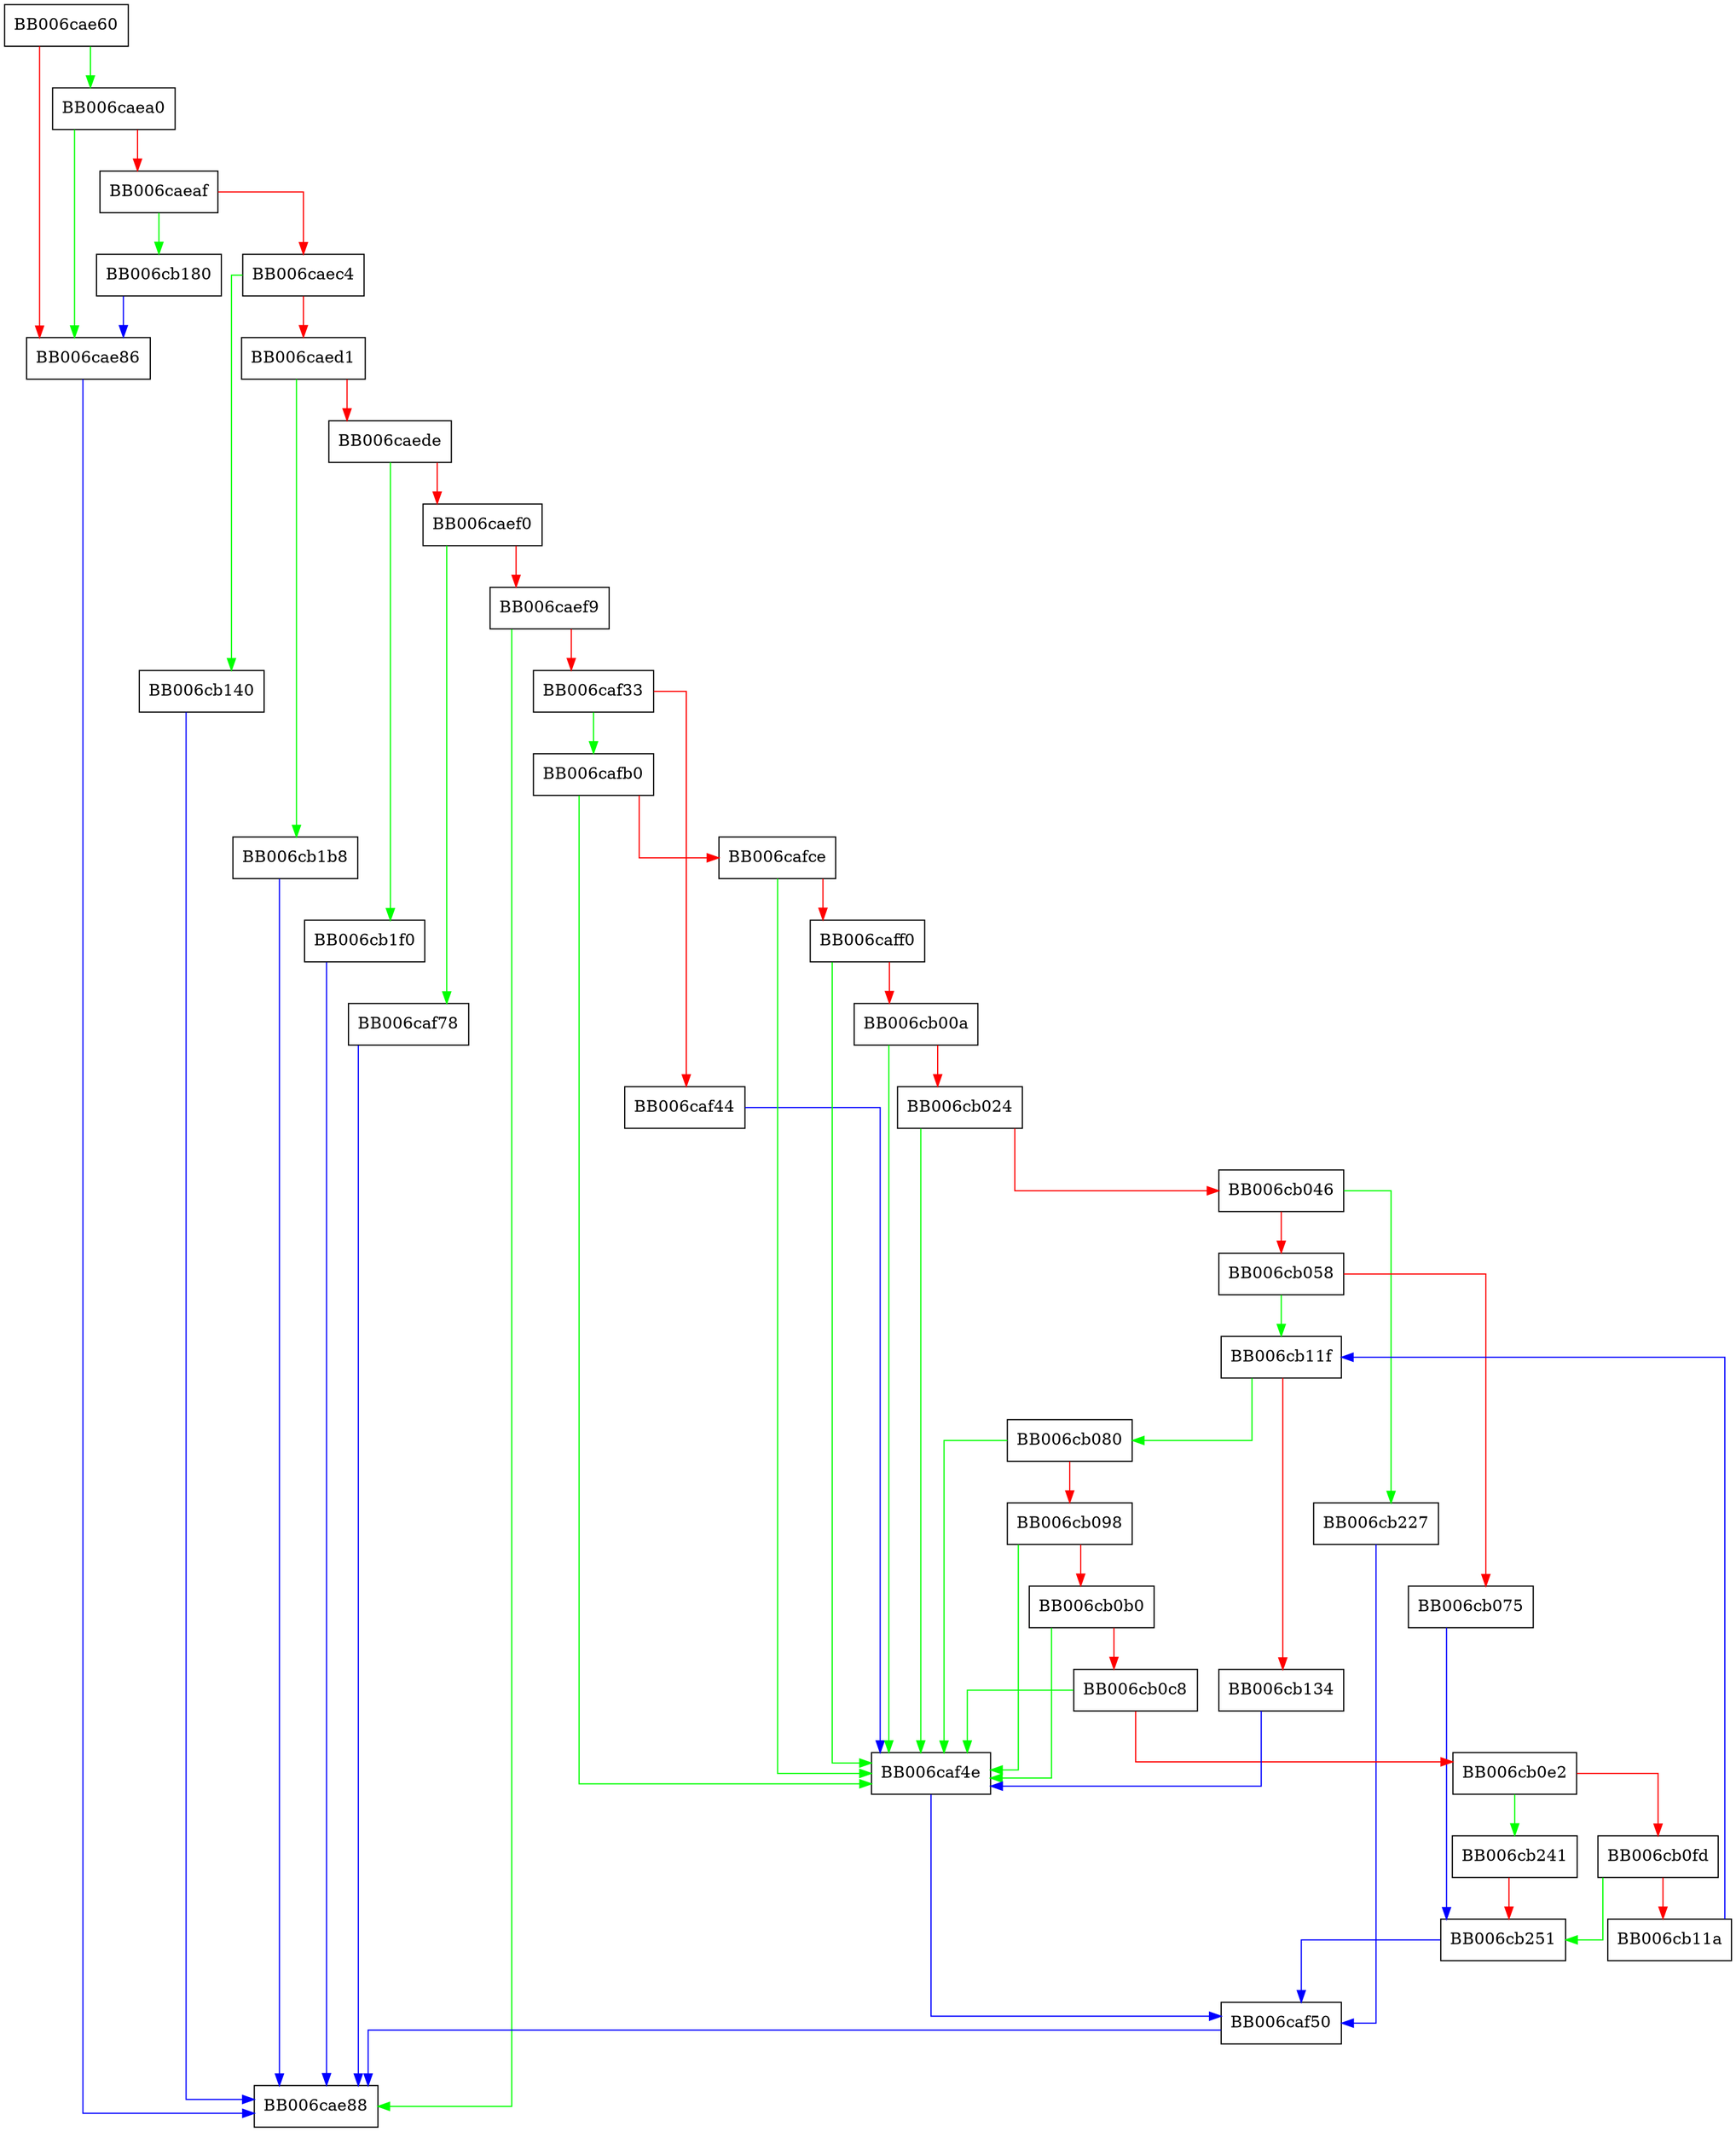 digraph kdf_sshkdf_derive {
  node [shape="box"];
  graph [splines=ortho];
  BB006cae60 -> BB006caea0 [color="green"];
  BB006cae60 -> BB006cae86 [color="red"];
  BB006cae86 -> BB006cae88 [color="blue"];
  BB006caea0 -> BB006cae86 [color="green"];
  BB006caea0 -> BB006caeaf [color="red"];
  BB006caeaf -> BB006cb180 [color="green"];
  BB006caeaf -> BB006caec4 [color="red"];
  BB006caec4 -> BB006cb140 [color="green"];
  BB006caec4 -> BB006caed1 [color="red"];
  BB006caed1 -> BB006cb1b8 [color="green"];
  BB006caed1 -> BB006caede [color="red"];
  BB006caede -> BB006cb1f0 [color="green"];
  BB006caede -> BB006caef0 [color="red"];
  BB006caef0 -> BB006caf78 [color="green"];
  BB006caef0 -> BB006caef9 [color="red"];
  BB006caef9 -> BB006cae88 [color="green"];
  BB006caef9 -> BB006caf33 [color="red"];
  BB006caf33 -> BB006cafb0 [color="green"];
  BB006caf33 -> BB006caf44 [color="red"];
  BB006caf44 -> BB006caf4e [color="blue"];
  BB006caf4e -> BB006caf50 [color="blue"];
  BB006caf50 -> BB006cae88 [color="blue"];
  BB006caf78 -> BB006cae88 [color="blue"];
  BB006cafb0 -> BB006caf4e [color="green"];
  BB006cafb0 -> BB006cafce [color="red"];
  BB006cafce -> BB006caf4e [color="green"];
  BB006cafce -> BB006caff0 [color="red"];
  BB006caff0 -> BB006caf4e [color="green"];
  BB006caff0 -> BB006cb00a [color="red"];
  BB006cb00a -> BB006caf4e [color="green"];
  BB006cb00a -> BB006cb024 [color="red"];
  BB006cb024 -> BB006caf4e [color="green"];
  BB006cb024 -> BB006cb046 [color="red"];
  BB006cb046 -> BB006cb227 [color="green"];
  BB006cb046 -> BB006cb058 [color="red"];
  BB006cb058 -> BB006cb11f [color="green"];
  BB006cb058 -> BB006cb075 [color="red"];
  BB006cb075 -> BB006cb251 [color="blue"];
  BB006cb080 -> BB006caf4e [color="green"];
  BB006cb080 -> BB006cb098 [color="red"];
  BB006cb098 -> BB006caf4e [color="green"];
  BB006cb098 -> BB006cb0b0 [color="red"];
  BB006cb0b0 -> BB006caf4e [color="green"];
  BB006cb0b0 -> BB006cb0c8 [color="red"];
  BB006cb0c8 -> BB006caf4e [color="green"];
  BB006cb0c8 -> BB006cb0e2 [color="red"];
  BB006cb0e2 -> BB006cb241 [color="green"];
  BB006cb0e2 -> BB006cb0fd [color="red"];
  BB006cb0fd -> BB006cb251 [color="green"];
  BB006cb0fd -> BB006cb11a [color="red"];
  BB006cb11a -> BB006cb11f [color="blue"];
  BB006cb11f -> BB006cb080 [color="green"];
  BB006cb11f -> BB006cb134 [color="red"];
  BB006cb134 -> BB006caf4e [color="blue"];
  BB006cb140 -> BB006cae88 [color="blue"];
  BB006cb180 -> BB006cae86 [color="blue"];
  BB006cb1b8 -> BB006cae88 [color="blue"];
  BB006cb1f0 -> BB006cae88 [color="blue"];
  BB006cb227 -> BB006caf50 [color="blue"];
  BB006cb241 -> BB006cb251 [color="red"];
  BB006cb251 -> BB006caf50 [color="blue"];
}